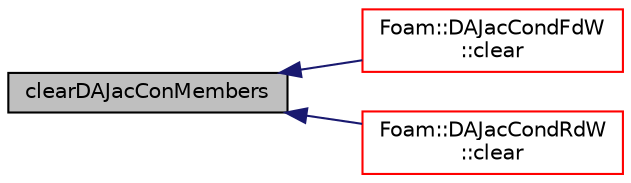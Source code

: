 digraph "clearDAJacConMembers"
{
  bgcolor="transparent";
  edge [fontname="Helvetica",fontsize="10",labelfontname="Helvetica",labelfontsize="10"];
  node [fontname="Helvetica",fontsize="10",shape=record];
  rankdir="LR";
  Node202 [label="clearDAJacConMembers",height=0.2,width=0.4,color="black", fillcolor="grey75", style="filled", fontcolor="black"];
  Node202 -> Node203 [dir="back",color="midnightblue",fontsize="10",style="solid",fontname="Helvetica"];
  Node203 [label="Foam::DAJacCondFdW\l::clear",height=0.2,width=0.4,color="red",URL="$classFoam_1_1DAJacCondFdW.html#ac8bb3912a3ce86b15842e79d0b421204",tooltip="clear members in parent and child objects "];
  Node202 -> Node205 [dir="back",color="midnightblue",fontsize="10",style="solid",fontname="Helvetica"];
  Node205 [label="Foam::DAJacCondRdW\l::clear",height=0.2,width=0.4,color="red",URL="$classFoam_1_1DAJacCondRdW.html#ac8bb3912a3ce86b15842e79d0b421204",tooltip="clear members in parent and child objects "];
}

